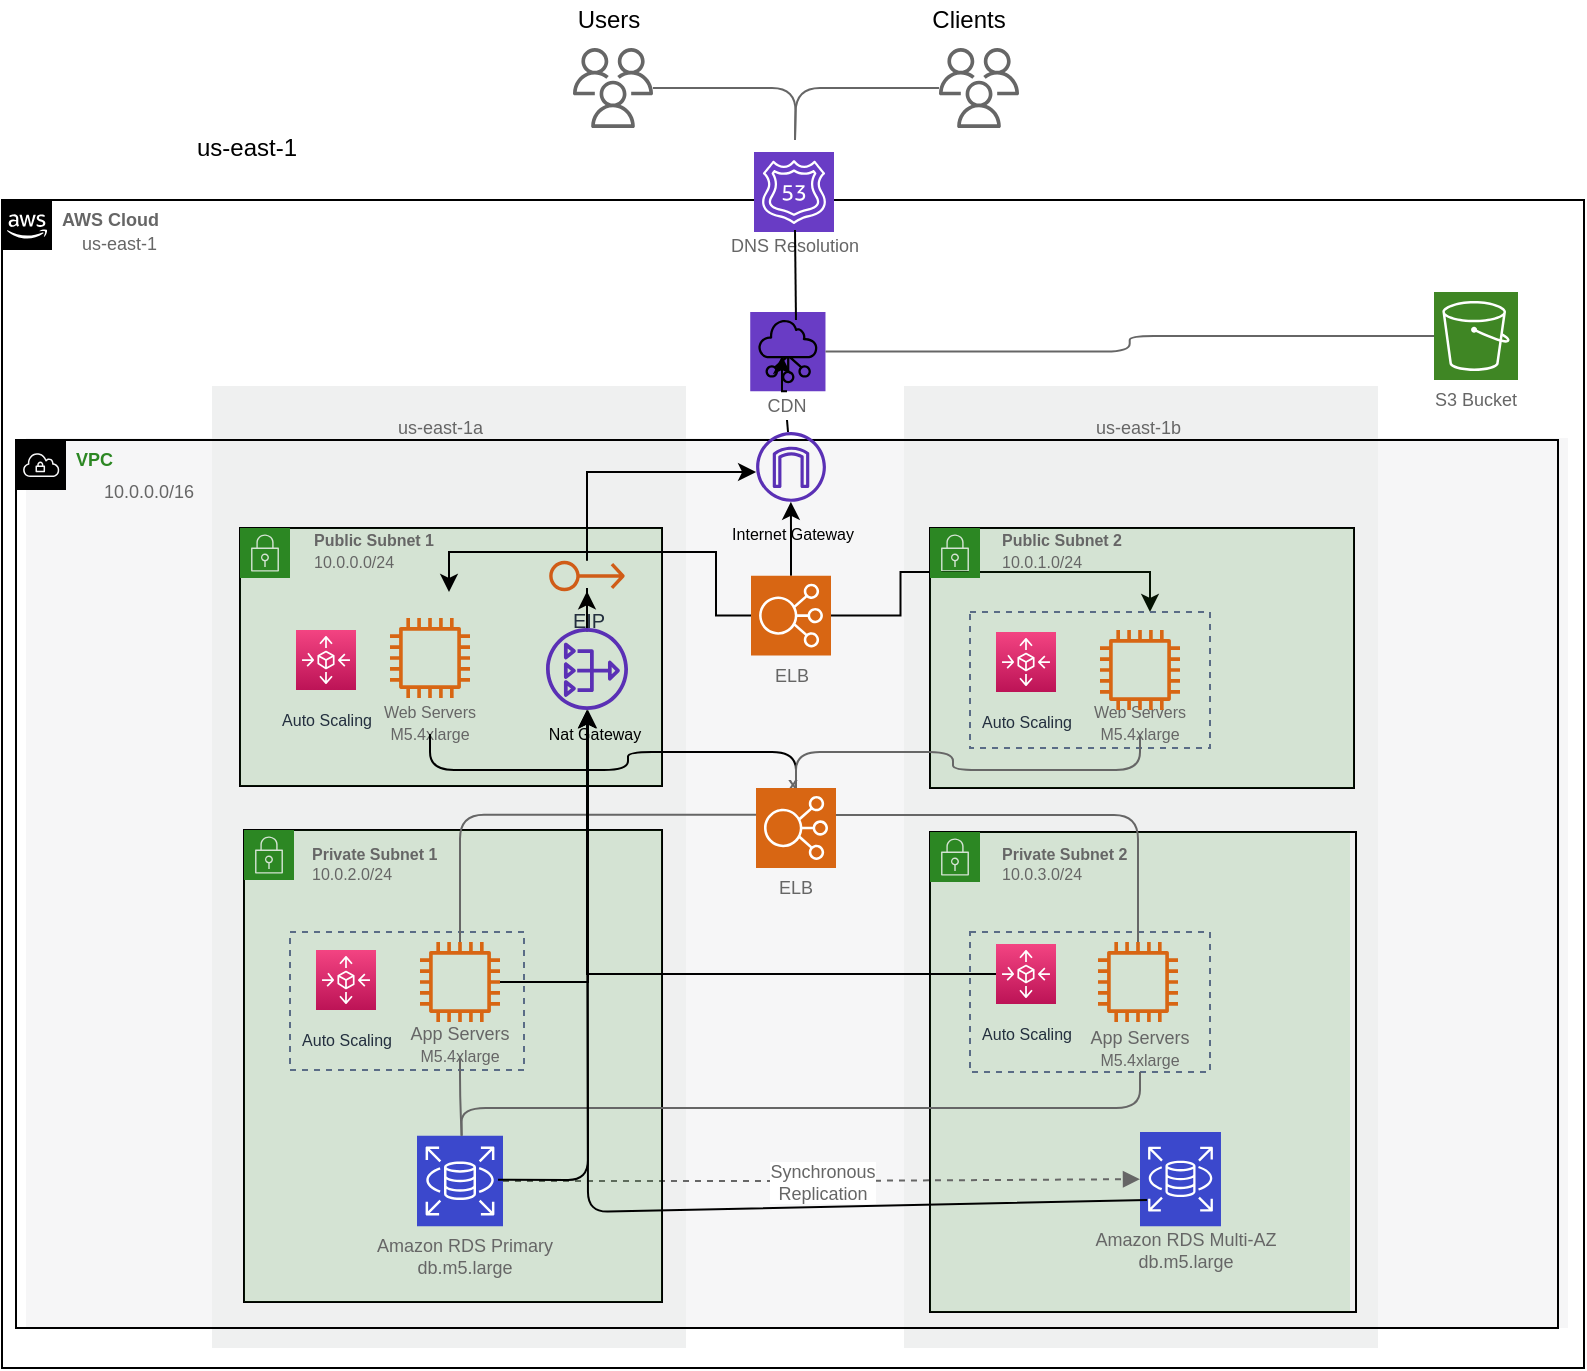 <mxfile version="13.3.1" type="github">
  <diagram id="nHtHo7IPAPnNrSM1sG2S" name="Page-1">
    <mxGraphModel dx="946" dy="614" grid="1" gridSize="10" guides="1" tooltips="1" connect="1" arrows="1" fold="1" page="1" pageScale="1" pageWidth="850" pageHeight="1100" math="0" shadow="0">
      <root>
        <mxCell id="0" />
        <mxCell id="1" parent="0" />
        <UserObject label="Availability Zone B" lucidchartObjectId="ZyE4v5HxSAWs" id="QVgjg6RMbLNZTQpQtQ4s-20">
          <mxCell style="html=1;whiteSpace=wrap;verticalAlign=top;fillColor=none;fillOpacity=100;dashed=1;dashPattern=5 5;fontColor=#0E82B8;strokeOpacity=100;strokeColor=#147eba;fontSize=9;fontStyle=1;spacing=0;" parent="1" vertex="1">
            <mxGeometry x="584" y="277" width="237" height="481" as="geometry" />
          </mxCell>
        </UserObject>
        <UserObject label="Availability Zone A" lucidchartObjectId="ZyE45cjU5PgE" id="QVgjg6RMbLNZTQpQtQ4s-19">
          <mxCell style="html=1;whiteSpace=wrap;verticalAlign=top;fillColor=none;fillOpacity=100;dashed=1;dashPattern=5 5;fontColor=#0E82B8;strokeOpacity=100;strokeColor=#147eba;fontSize=9;fontStyle=1;spacing=0;" parent="1" vertex="1">
            <mxGeometry x="238" y="277" width="237" height="481" as="geometry" />
          </mxCell>
        </UserObject>
        <mxCell id="lH00LEIJT2bp-XvwGnt1-24" value="" style="fillColor=none;strokeColor=#5A6C86;dashed=1;verticalAlign=top;fontStyle=0;fontColor=#5A6C86;" parent="1" vertex="1">
          <mxGeometry x="259" y="380" width="130" height="80" as="geometry" />
        </mxCell>
        <mxCell id="lH00LEIJT2bp-XvwGnt1-14" value="" style="fillColor=none;strokeColor=#5A6C86;dashed=1;verticalAlign=top;fontStyle=0;fontColor=#5A6C86;" parent="1" vertex="1">
          <mxGeometry x="267" y="385" width="113" height="65" as="geometry" />
        </mxCell>
        <mxCell id="QVgjg6RMbLNZTQpQtQ4s-1" value="" style="group;dropTarget=0;" parent="1" vertex="1">
          <mxGeometry x="367" y="154" width="529" height="544" as="geometry" />
        </mxCell>
        <UserObject label="2" lucidchartObjectId="c8AZzpJM9zTO" id="QVgjg6RMbLNZTQpQtQ4s-2">
          <mxCell style="html=1;whiteSpace=wrap;ellipse;fontSize=13;fontColor=#ffffff;fontStyle=1;spacing=3;strokeOpacity=0;fillOpacity=100;fillColor=#4397ff;" parent="QVgjg6RMbLNZTQpQtQ4s-1" vertex="1">
            <mxGeometry x="170" y="66" width="20" height="20" as="geometry" />
          </mxCell>
        </UserObject>
        <UserObject label="3" lucidchartObjectId="k8AZ7hgyojpw" id="QVgjg6RMbLNZTQpQtQ4s-3">
          <mxCell style="html=1;whiteSpace=wrap;ellipse;fontSize=13;fontColor=#ffffff;fontStyle=1;spacing=3;strokeOpacity=0;fillOpacity=100;fillColor=#4397ff;" parent="QVgjg6RMbLNZTQpQtQ4s-1" vertex="1">
            <mxGeometry x="509" y="158" width="20" height="20" as="geometry" />
          </mxCell>
        </UserObject>
        <UserObject label="4" lucidchartObjectId="t8AZ.MpWrOA6" id="QVgjg6RMbLNZTQpQtQ4s-4">
          <mxCell style="html=1;whiteSpace=wrap;ellipse;fontSize=13;fontColor=#ffffff;fontStyle=1;spacing=3;strokeOpacity=0;fillOpacity=100;fillColor=#4397ff;" parent="QVgjg6RMbLNZTQpQtQ4s-1" vertex="1">
            <mxGeometry x="170" y="158" width="20" height="20" as="geometry" />
          </mxCell>
        </UserObject>
        <UserObject label="5" lucidchartObjectId="O8AZnCvz27dr" id="QVgjg6RMbLNZTQpQtQ4s-5">
          <mxCell style="html=1;whiteSpace=wrap;ellipse;fontSize=13;fontColor=#ffffff;fontStyle=1;spacing=3;strokeOpacity=0;fillOpacity=100;fillColor=#4397ff;" parent="QVgjg6RMbLNZTQpQtQ4s-1" vertex="1">
            <mxGeometry x="170" y="228" width="20" height="20" as="geometry" />
          </mxCell>
        </UserObject>
        <UserObject label="6" lucidchartObjectId="a9AZdJZeVmQ0" id="QVgjg6RMbLNZTQpQtQ4s-6">
          <mxCell style="html=1;whiteSpace=wrap;ellipse;fontSize=13;fontColor=#ffffff;fontStyle=1;spacing=3;strokeOpacity=0;fillOpacity=100;fillColor=#4397ff;" parent="QVgjg6RMbLNZTQpQtQ4s-1" vertex="1">
            <mxGeometry y="243" width="20" height="20" as="geometry" />
          </mxCell>
        </UserObject>
        <UserObject label="7" lucidchartObjectId="o9AZtqkOdskW" id="QVgjg6RMbLNZTQpQtQ4s-7">
          <mxCell style="html=1;whiteSpace=wrap;ellipse;fontSize=13;fontColor=#ffffff;fontStyle=1;spacing=3;strokeOpacity=0;fillOpacity=100;fillColor=#4397ff;" parent="QVgjg6RMbLNZTQpQtQ4s-1" vertex="1">
            <mxGeometry y="524" width="20" height="20" as="geometry" />
          </mxCell>
        </UserObject>
        <UserObject label="" lucidchartObjectId="ZyE4skOyJKSB" id="QVgjg6RMbLNZTQpQtQ4s-9">
          <mxCell style="html=1;whiteSpace=wrap;;fontSize=11;spacing=3;strokeOpacity=0;" parent="1" vertex="1">
            <mxGeometry x="133" y="184" width="791" height="584" as="geometry" />
          </mxCell>
        </UserObject>
        <UserObject label="" lucidchartObjectId="ZyE4cStbNhLG" id="QVgjg6RMbLNZTQpQtQ4s-10">
          <mxCell style="html=1;whiteSpace=wrap;;fontSize=11;spacing=3;strokeOpacity=0;fillOpacity=100;fillColor=#f6f6f7;" parent="1" vertex="1">
            <mxGeometry x="145" y="303" width="771" height="445" as="geometry" />
          </mxCell>
        </UserObject>
        <UserObject label="" lucidchartObjectId="ZyE43ghjHJ9U" id="QVgjg6RMbLNZTQpQtQ4s-11">
          <mxCell style="html=1;whiteSpace=wrap;;fontSize=11;spacing=3;strokeOpacity=0;fillOpacity=100;fillColor=#eff0f0;" parent="1" vertex="1">
            <mxGeometry x="238" y="277" width="237" height="481" as="geometry" />
          </mxCell>
        </UserObject>
        <UserObject label="" lucidchartObjectId="ZyE4tvYUVZSG" id="QVgjg6RMbLNZTQpQtQ4s-12">
          <mxCell style="html=1;whiteSpace=wrap;;fontSize=11;spacing=3;strokeOpacity=0;fillOpacity=100;fillColor=#eff0f0;" parent="1" vertex="1">
            <mxGeometry x="584" y="277" width="237" height="481" as="geometry" />
          </mxCell>
        </UserObject>
        <mxCell id="QVgjg6RMbLNZTQpQtQ4s-13" value="" style="html=1;whiteSpace=wrap;fontSize=11;spacing=0;strokeOpacity=100;fillOpacity=0;fillColor=#000000;" parent="1" vertex="1">
          <mxGeometry x="252" y="348" width="211" height="129" as="geometry" />
        </mxCell>
        <UserObject label="" lucidchartObjectId="ZyE40Bf.4xP-" id="QVgjg6RMbLNZTQpQtQ4s-14">
          <mxCell style="html=1;whiteSpace=wrap;shape=mxgraph.aws4.group;grIcon=mxgraph.aws4.group_security_group;grStroke=0;verticalAlign=top;align=left;spacingLeft=30;strokeColor=#2C8723;fontColor=#2C8723;fillOpacity=13;fillColor=#248814;fontSize=11;spacing=0;strokeOpacity=100;part=1;" parent="QVgjg6RMbLNZTQpQtQ4s-13" vertex="1">
            <mxGeometry width="211" height="129" as="geometry" />
          </mxCell>
        </UserObject>
        <mxCell id="QVgjg6RMbLNZTQpQtQ4s-15" value="x" style="html=1;whiteSpace=wrap;fontSize=9;fontColor=#666666;fontStyle=1;spacing=0;strokeOpacity=100;fillOpacity=0;fillColor=#000000;" parent="1" vertex="1">
          <mxGeometry x="133" y="184" width="791" height="584" as="geometry" />
        </mxCell>
        <UserObject label="AWS Cloud" lucidchartObjectId="ZyE4pIuA_5Mh" id="QVgjg6RMbLNZTQpQtQ4s-16">
          <mxCell style="html=1;whiteSpace=wrap;shape=mxgraph.aws4.group;grIcon=mxgraph.aws4.group_aws_cloud_alt;verticalAlign=top;align=left;spacingLeft=30;fillOpacity=100;fillColor=none;fontSize=9;fontColor=#666666;fontStyle=1;spacing=0;strokeOpacity=100;part=1;" parent="QVgjg6RMbLNZTQpQtQ4s-15" vertex="1">
            <mxGeometry width="791" height="584" as="geometry" />
          </mxCell>
        </UserObject>
        <mxCell id="QVgjg6RMbLNZTQpQtQ4s-17" value="" style="html=1;whiteSpace=wrap;fontSize=9;fontColor=#666666;fontStyle=1;spacing=0;strokeOpacity=100;fillOpacity=0;fillColor=#000000;" parent="QVgjg6RMbLNZTQpQtQ4s-15" vertex="1">
          <mxGeometry x="7" y="120" width="771" height="444" as="geometry" />
        </mxCell>
        <UserObject label="VPC" lucidchartObjectId="ZyE4o0.zI6l3" id="QVgjg6RMbLNZTQpQtQ4s-18">
          <mxCell style="html=1;whiteSpace=wrap;shape=mxgraph.aws4.group;grIcon=mxgraph.aws4.group_vpc;verticalAlign=top;align=left;spacingLeft=30;fillOpacity=100;fontColor=#2C8723;fillColor=none;fontSize=9;fontStyle=1;spacing=0;strokeOpacity=100;part=1;" parent="QVgjg6RMbLNZTQpQtQ4s-17" vertex="1">
            <mxGeometry width="771" height="444" as="geometry" />
          </mxCell>
        </UserObject>
        <mxCell id="lH00LEIJT2bp-XvwGnt1-37" style="edgeStyle=orthogonalEdgeStyle;rounded=0;orthogonalLoop=1;jettySize=auto;html=1;strokeColor=#000000;" parent="QVgjg6RMbLNZTQpQtQ4s-17" source="QVgjg6RMbLNZTQpQtQ4s-22" target="lH00LEIJT2bp-XvwGnt1-33" edge="1">
          <mxGeometry relative="1" as="geometry" />
        </mxCell>
        <UserObject label="ELB" lucidchartObjectId="ZyE4ia8e-gKq" id="QVgjg6RMbLNZTQpQtQ4s-22">
          <mxCell style="html=1;whiteSpace=wrap;shape=mxgraph.aws4.resourceIcon;resIcon=mxgraph.aws4.elastic_load_balancing;verticalLabelPosition=bottom;align=center;verticalAlign=top;strokeColor=#ffffff;fontSize=9;fontColor=#666666;spacing=0;strokeOpacity=100;fillColor=#d86613;" parent="QVgjg6RMbLNZTQpQtQ4s-17" vertex="1">
            <mxGeometry x="367.5" y="67.847" width="40" height="39.91" as="geometry" />
          </mxCell>
        </UserObject>
        <mxCell id="lH00LEIJT2bp-XvwGnt1-33" value="" style="outlineConnect=0;fontColor=#232F3E;gradientColor=none;fillColor=#5A30B5;strokeColor=none;dashed=0;verticalLabelPosition=bottom;verticalAlign=top;align=center;html=1;fontSize=12;fontStyle=0;aspect=fixed;pointerEvents=1;shape=mxgraph.aws4.internet_gateway;" parent="QVgjg6RMbLNZTQpQtQ4s-17" vertex="1">
          <mxGeometry x="370.04" y="-4" width="34.93" height="34.93" as="geometry" />
        </mxCell>
        <mxCell id="lH00LEIJT2bp-XvwGnt1-56" value="&lt;font style=&quot;font-size: 8px&quot;&gt;Internet Gateway&lt;/font&gt;" style="text;html=1;align=center;verticalAlign=middle;resizable=0;points=[];autosize=1;" parent="QVgjg6RMbLNZTQpQtQ4s-17" vertex="1">
          <mxGeometry x="347.5" y="36" width="80" height="20" as="geometry" />
        </mxCell>
        <mxCell id="QVgjg6RMbLNZTQpQtQ4s-73" value="" style="html=1;whiteSpace=wrap;fontSize=11;spacing=0;strokeOpacity=100;fillOpacity=0;fillColor=#000000;" parent="QVgjg6RMbLNZTQpQtQ4s-17" vertex="1">
          <mxGeometry x="457" y="196" width="213" height="240" as="geometry" />
        </mxCell>
        <UserObject label="" lucidchartObjectId="ZyE4QVCyW2hh" id="QVgjg6RMbLNZTQpQtQ4s-74">
          <mxCell style="html=1;whiteSpace=wrap;shape=mxgraph.aws4.group;grIcon=mxgraph.aws4.group_security_group;grStroke=0;verticalAlign=top;align=left;spacingLeft=30;strokeColor=#2C8723;fontColor=#2C8723;fillOpacity=13;fillColor=#248814;fontSize=11;spacing=0;strokeOpacity=100;part=1;" parent="QVgjg6RMbLNZTQpQtQ4s-73" vertex="1">
            <mxGeometry width="210" height="240" as="geometry" />
          </mxCell>
        </UserObject>
        <mxCell id="lH00LEIJT2bp-XvwGnt1-18" value="" style="fillColor=none;strokeColor=#5A6C86;dashed=1;verticalAlign=top;fontStyle=0;fontColor=#5A6C86;" parent="QVgjg6RMbLNZTQpQtQ4s-73" vertex="1">
          <mxGeometry x="20" y="50" width="120" height="70" as="geometry" />
        </mxCell>
        <mxCell id="lH00LEIJT2bp-XvwGnt1-21" value="&lt;font style=&quot;font-size: 8px&quot;&gt;Auto Scaling&lt;/font&gt;" style="outlineConnect=0;fontColor=#232F3E;gradientColor=#F34482;gradientDirection=north;fillColor=#BC1356;strokeColor=#ffffff;dashed=0;verticalLabelPosition=bottom;verticalAlign=top;align=center;html=1;fontSize=12;fontStyle=0;aspect=fixed;shape=mxgraph.aws4.resourceIcon;resIcon=mxgraph.aws4.autoscaling;" parent="QVgjg6RMbLNZTQpQtQ4s-73" vertex="1">
          <mxGeometry x="33" y="56" width="30" height="30" as="geometry" />
        </mxCell>
        <mxCell id="QVgjg6RMbLNZTQpQtQ4s-53" value="" style="group;dropTarget=0;" parent="QVgjg6RMbLNZTQpQtQ4s-73" vertex="1">
          <mxGeometry x="63" y="150" width="130" height="70" as="geometry" />
        </mxCell>
        <UserObject label="Amazon RDS Multi-AZ&lt;br&gt;db.m5.large" lucidchartObjectId="ZyE433hzRrrJ" id="QVgjg6RMbLNZTQpQtQ4s-54">
          <mxCell style="html=1;whiteSpace=wrap;;fontSize=9;fontColor=#666666;spacing=3;strokeOpacity=0;fillOpacity=0;fillColor=#ffffff;" parent="QVgjg6RMbLNZTQpQtQ4s-53" vertex="1">
            <mxGeometry y="47.14" width="130" height="22.86" as="geometry" />
          </mxCell>
        </UserObject>
        <UserObject label="" lucidchartObjectId="ZyE49M4g81yQ" id="QVgjg6RMbLNZTQpQtQ4s-55">
          <mxCell style="html=1;whiteSpace=wrap;shape=mxgraph.aws4.resourceIcon;resIcon=mxgraph.aws4.rds;verticalLabelPosition=bottom;align=center;verticalAlign=top;strokeColor=#ffffff;fontSize=11;spacing=0;strokeOpacity=100;fillColor=#3b48cc;" parent="QVgjg6RMbLNZTQpQtQ4s-73" vertex="1">
            <mxGeometry x="105.002" y="150" width="40.488" height="47.143" as="geometry" />
          </mxCell>
        </UserObject>
        <mxCell id="QVgjg6RMbLNZTQpQtQ4s-64" value="" style="group;dropTarget=0;" parent="QVgjg6RMbLNZTQpQtQ4s-15" vertex="1">
          <mxGeometry x="363" y="56" width="59" height="54" as="geometry" />
        </mxCell>
        <UserObject label="" lucidchartObjectId="ZyE4HXlMvsA3" id="QVgjg6RMbLNZTQpQtQ4s-65">
          <mxCell style="html=1;whiteSpace=wrap;shape=mxgraph.aws4.resourceIcon;resIcon=mxgraph.aws4.networking_and_content_delivery;labelPosition=center;verticalLabelPosition=bottom;align=center;verticalAlign=top;fontSize=11;spacing=0;strokeOpacity=0;fillColor=#693cc5;" parent="QVgjg6RMbLNZTQpQtQ4s-64" vertex="1">
            <mxGeometry x="11.116" width="37.623" height="39.6" as="geometry" />
          </mxCell>
        </UserObject>
        <mxCell id="lH00LEIJT2bp-XvwGnt1-38" style="edgeStyle=orthogonalEdgeStyle;rounded=0;orthogonalLoop=1;jettySize=auto;html=1;exitX=0.5;exitY=0;exitDx=0;exitDy=0;entryX=0.422;entryY=0.556;entryDx=0;entryDy=0;entryPerimeter=0;strokeColor=#000000;" parent="QVgjg6RMbLNZTQpQtQ4s-64" source="QVgjg6RMbLNZTQpQtQ4s-66" target="QVgjg6RMbLNZTQpQtQ4s-65" edge="1">
          <mxGeometry relative="1" as="geometry" />
        </mxCell>
        <UserObject label="CDN" lucidchartObjectId="ZyE4mYBuBtdy" id="QVgjg6RMbLNZTQpQtQ4s-66">
          <mxCell style="html=1;whiteSpace=wrap;;fontSize=9;fontColor=#666666;spacing=3;strokeOpacity=0;fillOpacity=0;fillColor=#ffffff;" parent="QVgjg6RMbLNZTQpQtQ4s-64" vertex="1">
            <mxGeometry y="39.6" width="59" height="14.4" as="geometry" />
          </mxCell>
        </UserObject>
        <mxCell id="lH00LEIJT2bp-XvwGnt1-40" value="" style="endArrow=none;html=1;strokeColor=#000000;entryX=0.5;entryY=1;entryDx=0;entryDy=0;" parent="QVgjg6RMbLNZTQpQtQ4s-15" source="lH00LEIJT2bp-XvwGnt1-33" target="QVgjg6RMbLNZTQpQtQ4s-66" edge="1">
          <mxGeometry width="50" height="50" relative="1" as="geometry">
            <mxPoint x="307" y="66" as="sourcePoint" />
            <mxPoint x="357" y="16" as="targetPoint" />
          </mxGeometry>
        </mxCell>
        <UserObject label="us-east-1" lucidchartObjectId="ZyE43Vn4hEtU" id="rEOZC8QOA6Du8v14Qq1T-2">
          <mxCell style="html=1;whiteSpace=wrap;;fontSize=9;fontColor=#666666;align=left;spacing=3;verticalAlign=middle;strokeOpacity=0;fillOpacity=0;fillColor=#ffffff;" vertex="1" parent="QVgjg6RMbLNZTQpQtQ4s-15">
            <mxGeometry x="37" y="16" width="43" height="11" as="geometry" />
          </mxCell>
        </UserObject>
        <UserObject label="S3 Bucket" lucidchartObjectId="ZyE4INKm.Qgx" id="QVgjg6RMbLNZTQpQtQ4s-21">
          <mxCell style="html=1;whiteSpace=wrap;shape=mxgraph.aws4.resourceIcon;resIcon=mxgraph.aws4.s3;labelPosition=center;verticalLabelPosition=bottom;align=center;verticalAlign=top;strokeColor=#ffffff;fontSize=9;fontColor=#666666;spacing=0;strokeOpacity=100;fillColor=#3f8624;" parent="1" vertex="1">
            <mxGeometry x="849" y="230" width="42" height="44" as="geometry" />
          </mxCell>
        </UserObject>
        <mxCell id="lH00LEIJT2bp-XvwGnt1-30" style="edgeStyle=orthogonalEdgeStyle;rounded=0;orthogonalLoop=1;jettySize=auto;html=1;entryX=0.75;entryY=0;entryDx=0;entryDy=0;strokeColor=#000000;" parent="1" source="QVgjg6RMbLNZTQpQtQ4s-22" target="lH00LEIJT2bp-XvwGnt1-24" edge="1">
          <mxGeometry relative="1" as="geometry">
            <Array as="points">
              <mxPoint x="490" y="392" />
              <mxPoint x="490" y="360" />
              <mxPoint x="357" y="360" />
            </Array>
          </mxGeometry>
        </mxCell>
        <mxCell id="lH00LEIJT2bp-XvwGnt1-32" style="edgeStyle=orthogonalEdgeStyle;rounded=0;orthogonalLoop=1;jettySize=auto;html=1;entryX=0.75;entryY=0;entryDx=0;entryDy=0;strokeColor=#000000;" parent="1" source="QVgjg6RMbLNZTQpQtQ4s-22" target="lH00LEIJT2bp-XvwGnt1-17" edge="1">
          <mxGeometry relative="1" as="geometry" />
        </mxCell>
        <mxCell id="QVgjg6RMbLNZTQpQtQ4s-23" value="" style="html=1;whiteSpace=wrap;fontSize=11;spacing=0;strokeOpacity=100;fillOpacity=0;fillColor=#000000;" parent="1" vertex="1">
          <mxGeometry x="597" y="348" width="212" height="130" as="geometry" />
        </mxCell>
        <UserObject label="" lucidchartObjectId="ZyE4hBUMD6-r" id="QVgjg6RMbLNZTQpQtQ4s-24">
          <mxCell style="html=1;whiteSpace=wrap;shape=mxgraph.aws4.group;grIcon=mxgraph.aws4.group_security_group;grStroke=0;verticalAlign=top;align=left;spacingLeft=30;strokeColor=#2C8723;fontColor=#2C8723;fillOpacity=13;fillColor=#248814;fontSize=11;spacing=0;strokeOpacity=100;part=1;" parent="QVgjg6RMbLNZTQpQtQ4s-23" vertex="1">
            <mxGeometry width="212" height="130" as="geometry" />
          </mxCell>
        </UserObject>
        <mxCell id="lH00LEIJT2bp-XvwGnt1-17" value="" style="fillColor=none;strokeColor=#5A6C86;dashed=1;verticalAlign=top;fontStyle=0;fontColor=#5A6C86;" parent="QVgjg6RMbLNZTQpQtQ4s-23" vertex="1">
          <mxGeometry x="20" y="42" width="120" height="68" as="geometry" />
        </mxCell>
        <mxCell id="lH00LEIJT2bp-XvwGnt1-23" value="&lt;font style=&quot;font-size: 8px&quot;&gt;Auto Scaling&lt;/font&gt;" style="outlineConnect=0;fontColor=#232F3E;gradientColor=#F34482;gradientDirection=north;fillColor=#BC1356;strokeColor=#ffffff;dashed=0;verticalLabelPosition=bottom;verticalAlign=top;align=center;html=1;fontSize=12;fontStyle=0;aspect=fixed;shape=mxgraph.aws4.resourceIcon;resIcon=mxgraph.aws4.autoscaling;" parent="QVgjg6RMbLNZTQpQtQ4s-23" vertex="1">
          <mxGeometry x="33" y="52" width="30" height="30" as="geometry" />
        </mxCell>
        <UserObject label="&lt;font style=&quot;font-size: 8px&quot;&gt;Web Servers&lt;br&gt;M5.4xlarge&lt;/font&gt;" lucidchartObjectId="ZyE4cJkKtVGJ" id="QVgjg6RMbLNZTQpQtQ4s-69">
          <mxCell style="html=1;whiteSpace=wrap;;fontSize=9;fontColor=#666666;spacing=3;strokeOpacity=0;fillOpacity=0;fillColor=#ffffff;" parent="QVgjg6RMbLNZTQpQtQ4s-23" vertex="1">
            <mxGeometry x="70" y="91" width="70" height="12" as="geometry" />
          </mxCell>
        </UserObject>
        <UserObject label="ELB" lucidchartObjectId="ZyE4j_fVy4Ns" id="QVgjg6RMbLNZTQpQtQ4s-25">
          <mxCell style="html=1;whiteSpace=wrap;shape=mxgraph.aws4.resourceIcon;resIcon=mxgraph.aws4.elastic_load_balancing;verticalLabelPosition=bottom;align=center;verticalAlign=top;strokeColor=#ffffff;fontSize=9;fontColor=#666666;spacing=0;strokeOpacity=100;fillColor=#d86613;" parent="1" vertex="1">
            <mxGeometry x="510" y="478" width="40" height="40" as="geometry" />
          </mxCell>
        </UserObject>
        <mxCell id="QVgjg6RMbLNZTQpQtQ4s-26" value="" style="group;dropTarget=0;" parent="1" vertex="1">
          <mxGeometry x="327" y="393" width="40" height="40" as="geometry" />
        </mxCell>
        <UserObject label="" lucidchartObjectId="ZyE4RAXpGc61" id="QVgjg6RMbLNZTQpQtQ4s-27">
          <mxCell style="html=1;whiteSpace=wrap;shape=mxgraph.aws4.instance2;labelPosition=center;verticalLabelPosition=bottom;align=center;verticalAlign=top;strokeColor=none;fontSize=11;spacing=0;strokeOpacity=100;fillColor=#d86613;" parent="QVgjg6RMbLNZTQpQtQ4s-26" vertex="1">
            <mxGeometry width="40" height="40" as="geometry" />
          </mxCell>
        </UserObject>
        <UserObject label="" lucidchartObjectId="ZyE4c_P3Ufc7" id="QVgjg6RMbLNZTQpQtQ4s-29">
          <mxCell style="html=1;whiteSpace=wrap;shape=mxgraph.aws4.users;labelPosition=center;verticalLabelPosition=bottom;align=center;verticalAlign=top;strokeColor=none;fontSize=11;spacing=0;strokeOpacity=100;fillOpacity=100;fillColor=#666666;" parent="1" vertex="1">
            <mxGeometry x="418.5" y="108" width="40" height="40" as="geometry" />
          </mxCell>
        </UserObject>
        <mxCell id="QVgjg6RMbLNZTQpQtQ4s-30" value="" style="group;dropTarget=0;" parent="1" vertex="1">
          <mxGeometry x="630" y="348" width="69" height="22" as="geometry" />
        </mxCell>
        <UserObject label="Public Subnet 2" lucidchartObjectId="ZyE4axDVwR7x" id="QVgjg6RMbLNZTQpQtQ4s-31">
          <mxCell style="html=1;whiteSpace=wrap;;fontSize=8;fontColor=#666666;fontStyle=1;align=left;spacing=3;verticalAlign=middle;strokeOpacity=0;fillOpacity=0;fillColor=#ffffff;" parent="QVgjg6RMbLNZTQpQtQ4s-30" vertex="1">
            <mxGeometry width="69" height="12" as="geometry" />
          </mxCell>
        </UserObject>
        <UserObject label="10.0.1.0/24" lucidchartObjectId="ZyE4QxFfmRvP" id="QVgjg6RMbLNZTQpQtQ4s-32">
          <mxCell style="html=1;whiteSpace=wrap;;fontSize=8;fontColor=#666666;align=left;spacing=3;verticalAlign=middle;strokeOpacity=0;fillOpacity=0;fillColor=#ffffff;" parent="QVgjg6RMbLNZTQpQtQ4s-30" vertex="1">
            <mxGeometry y="11" width="58" height="11" as="geometry" />
          </mxCell>
        </UserObject>
        <UserObject label="DNS Resolution" lucidchartObjectId="ZyE4KtMX.42l" id="QVgjg6RMbLNZTQpQtQ4s-33">
          <mxCell style="html=1;whiteSpace=wrap;;fontSize=9;fontColor=#666666;spacing=3;strokeOpacity=0;fillOpacity=0;fillColor=#ffffff;" parent="1" vertex="1">
            <mxGeometry x="485" y="199" width="89" height="16" as="geometry" />
          </mxCell>
        </UserObject>
        <UserObject label="&lt;font style=&quot;font-size: 8px&quot;&gt;Web Servers&lt;br&gt;M5.4xlarge&lt;/font&gt;" lucidchartObjectId="ZyE4AVuAXfrP" id="QVgjg6RMbLNZTQpQtQ4s-34">
          <mxCell style="html=1;whiteSpace=wrap;;fontSize=9;fontColor=#666666;spacing=3;strokeOpacity=0;fillOpacity=0;fillColor=#ffffff;" parent="1" vertex="1">
            <mxGeometry x="312" y="439" width="70" height="12" as="geometry" />
          </mxCell>
        </UserObject>
        <UserObject label="" lucidchartObjectId="ZyE4sDo.5fip" id="QVgjg6RMbLNZTQpQtQ4s-35">
          <mxCell style="html=1;whiteSpace=wrap;shape=mxgraph.aws4.resourceIcon;resIcon=mxgraph.aws4.route_53;labelPosition=center;verticalLabelPosition=bottom;align=center;verticalAlign=top;strokeColor=#ffffff;fontSize=11;spacing=0;strokeOpacity=100;fillColor=#693cc5;" parent="1" vertex="1">
            <mxGeometry x="509" y="160" width="40" height="40" as="geometry" />
          </mxCell>
        </UserObject>
        <UserObject label="10.0.0.0/16" lucidchartObjectId="ZyE43Vn4hEtU" id="QVgjg6RMbLNZTQpQtQ4s-37">
          <mxCell style="html=1;whiteSpace=wrap;;fontSize=9;fontColor=#666666;align=left;spacing=3;verticalAlign=middle;strokeOpacity=0;fillOpacity=0;fillColor=#ffffff;" parent="1" vertex="1">
            <mxGeometry x="181" y="324" width="60" height="11" as="geometry" />
          </mxCell>
        </UserObject>
        <UserObject label="" lucidchartObjectId="ZyE4HLhWYkgI" id="QVgjg6RMbLNZTQpQtQ4s-38">
          <mxCell style="html=1;jettySize=18;fontSize=11;strokeColor=#666666;strokeOpacity=100;rounded=1;arcSize=24;edgeStyle=orthogonalEdgeStyle;startArrow=none;;endArrow=none;;exitX=1.0;exitY=0.5;exitPerimeter=1;entryX=0.5;entryY=1.078e-16;entryPerimeter=1;" parent="1" source="QVgjg6RMbLNZTQpQtQ4s-29" edge="1">
            <mxGeometry width="100" height="100" relative="1" as="geometry">
              <Array as="points" />
              <mxPoint x="529.5" y="154" as="targetPoint" />
            </mxGeometry>
          </mxCell>
        </UserObject>
        <UserObject label="" lucidchartObjectId="ZyE41c8WnD6." id="QVgjg6RMbLNZTQpQtQ4s-39">
          <mxCell style="html=1;whiteSpace=wrap;shape=mxgraph.aws4.users;labelPosition=center;verticalLabelPosition=bottom;align=center;verticalAlign=top;strokeColor=none;fontSize=11;spacing=0;strokeOpacity=100;fillOpacity=100;fillColor=#666666;" parent="1" vertex="1">
            <mxGeometry x="601.5" y="108" width="40" height="40" as="geometry" />
          </mxCell>
        </UserObject>
        <UserObject label="" lucidchartObjectId="ZyE43OfRoB9h" id="QVgjg6RMbLNZTQpQtQ4s-40">
          <mxCell style="html=1;jettySize=18;fontSize=11;strokeColor=#666666;strokeOpacity=100;rounded=1;arcSize=24;edgeStyle=orthogonalEdgeStyle;startArrow=none;;endArrow=none;;exitX=0;exitY=0.5;exitPerimeter=1;entryX=0.5;entryY=1.078e-16;entryPerimeter=1;" parent="1" source="QVgjg6RMbLNZTQpQtQ4s-39" edge="1">
            <mxGeometry width="100" height="100" relative="1" as="geometry">
              <Array as="points" />
              <mxPoint x="529.5" y="154" as="targetPoint" />
            </mxGeometry>
          </mxCell>
        </UserObject>
        <mxCell id="QVgjg6RMbLNZTQpQtQ4s-41" value="" style="group;dropTarget=0;" parent="1" vertex="1">
          <mxGeometry x="286" y="348" width="69" height="22" as="geometry" />
        </mxCell>
        <UserObject label="Public&amp;nbsp;Subnet 1" lucidchartObjectId="ZyE4A27On2GJ" id="QVgjg6RMbLNZTQpQtQ4s-42">
          <mxCell style="html=1;whiteSpace=wrap;;fontSize=8;fontColor=#666666;fontStyle=1;align=left;spacing=3;verticalAlign=middle;strokeOpacity=0;fillOpacity=0;fillColor=#ffffff;" parent="QVgjg6RMbLNZTQpQtQ4s-41" vertex="1">
            <mxGeometry width="69" height="12" as="geometry" />
          </mxCell>
        </UserObject>
        <UserObject label="10.0.0.0/24" lucidchartObjectId="ZyE4yJ_qk2ub" id="QVgjg6RMbLNZTQpQtQ4s-43">
          <mxCell style="html=1;whiteSpace=wrap;;fontSize=8;fontColor=#666666;align=left;spacing=3;verticalAlign=middle;strokeOpacity=0;fillOpacity=0;fillColor=#ffffff;" parent="QVgjg6RMbLNZTQpQtQ4s-41" vertex="1">
            <mxGeometry y="11" width="58" height="11" as="geometry" />
          </mxCell>
        </UserObject>
        <UserObject label="" lucidchartObjectId="ZyE40Z_H1dQl" id="QVgjg6RMbLNZTQpQtQ4s-44">
          <mxCell style="html=1;jettySize=18;fontSize=11;strokeColor=#666666;strokeOpacity=100;rounded=1;arcSize=24;edgeStyle=orthogonalEdgeStyle;startArrow=none;;endArrow=none;;exitX=1.0;exitY=0.5;exitPerimeter=1;entryX=0;entryY=0.5;entryPerimeter=1;" parent="1" source="QVgjg6RMbLNZTQpQtQ4s-65" target="QVgjg6RMbLNZTQpQtQ4s-21" edge="1">
            <mxGeometry width="100" height="100" relative="1" as="geometry">
              <Array as="points" />
            </mxGeometry>
          </mxCell>
        </UserObject>
        <UserObject label="" lucidchartObjectId="ZyE4hKGmICNB" id="QVgjg6RMbLNZTQpQtQ4s-48">
          <mxCell style="html=1;jettySize=18;fontSize=11;strokeColor=#666666;strokeOpacity=100;dashed=1;rounded=1;arcSize=24;edgeStyle=orthogonalEdgeStyle;startArrow=none;;endArrow=block;endFill=1;;exitX=1.0;exitY=0.5;exitPerimeter=1;entryX=0;entryY=0.5;entryPerimeter=1;" parent="1" source="QVgjg6RMbLNZTQpQtQ4s-52" target="QVgjg6RMbLNZTQpQtQ4s-55" edge="1">
            <mxGeometry width="100" height="100" relative="1" as="geometry">
              <Array as="points" />
            </mxGeometry>
          </mxCell>
        </UserObject>
        <mxCell id="QVgjg6RMbLNZTQpQtQ4s-49" value="&lt;div style=&quot;font-size:9px;color:#666666;text-align: center;&quot;&gt;Synchronous&#xa;&lt;/div&gt;&lt;div style=&quot;font-size:9px;color:#666666;text-align: center;&quot;&gt;Replication&lt;/div&gt;" style="text;html=1;resizable=0;labelBackgroundColor=#ffffff;align=center;verticalAlign=middle;fontColor=#666666;;fontSize=9.333;" parent="QVgjg6RMbLNZTQpQtQ4s-48" vertex="1">
          <mxGeometry relative="1" as="geometry" />
        </mxCell>
        <mxCell id="QVgjg6RMbLNZTQpQtQ4s-67" value="" style="group;dropTarget=0;" parent="1" vertex="1">
          <mxGeometry x="682" y="399" width="40" height="40" as="geometry" />
        </mxCell>
        <UserObject label="" lucidchartObjectId="ZyE4BK1M3EZu" id="QVgjg6RMbLNZTQpQtQ4s-68">
          <mxCell style="html=1;whiteSpace=wrap;shape=mxgraph.aws4.instance2;labelPosition=center;verticalLabelPosition=bottom;align=center;verticalAlign=top;strokeColor=none;fontSize=11;spacing=0;strokeOpacity=100;fillColor=#d86613;" parent="QVgjg6RMbLNZTQpQtQ4s-67" vertex="1">
            <mxGeometry width="40" height="40" as="geometry" />
          </mxCell>
        </UserObject>
        <mxCell id="QVgjg6RMbLNZTQpQtQ4s-71" value="" style="html=1;whiteSpace=wrap;fontSize=11;spacing=0;strokeOpacity=100;fillOpacity=0;fillColor=#000000;" parent="1" vertex="1">
          <mxGeometry x="254" y="499" width="209.005" height="236" as="geometry" />
        </mxCell>
        <UserObject label="" lucidchartObjectId="ZyE4mOqMOByq" id="QVgjg6RMbLNZTQpQtQ4s-72">
          <mxCell style="html=1;whiteSpace=wrap;shape=mxgraph.aws4.group;grIcon=mxgraph.aws4.group_security_group;grStroke=0;verticalAlign=top;align=left;spacingLeft=30;strokeColor=#2C8723;fontColor=#2C8723;fillOpacity=13;fillColor=#248814;fontSize=11;spacing=0;strokeOpacity=100;part=1;" parent="QVgjg6RMbLNZTQpQtQ4s-71" vertex="1">
            <mxGeometry width="209" height="236" as="geometry" />
          </mxCell>
        </UserObject>
        <mxCell id="lH00LEIJT2bp-XvwGnt1-15" value="" style="fillColor=none;strokeColor=#5A6C86;dashed=1;verticalAlign=top;fontStyle=0;fontColor=#5A6C86;" parent="QVgjg6RMbLNZTQpQtQ4s-71" vertex="1">
          <mxGeometry x="23" y="51" width="117" height="69" as="geometry" />
        </mxCell>
        <mxCell id="QVgjg6RMbLNZTQpQtQ4s-50" value="" style="group;dropTarget=0;" parent="QVgjg6RMbLNZTQpQtQ4s-71" vertex="1">
          <mxGeometry x="50" y="150" width="120.85" height="73.42" as="geometry" />
        </mxCell>
        <UserObject label="Amazon RDS Primary&lt;br&gt;db.m5.large" lucidchartObjectId="ZyE4Djm~c0ZD" id="QVgjg6RMbLNZTQpQtQ4s-51">
          <mxCell style="html=1;whiteSpace=wrap;;fontSize=9;fontColor=#666666;spacing=3;strokeOpacity=0;fillOpacity=0;fillColor=#ffffff;" parent="QVgjg6RMbLNZTQpQtQ4s-50" vertex="1">
            <mxGeometry y="52.443" width="120.85" height="20.977" as="geometry" />
          </mxCell>
        </UserObject>
        <UserObject label="" lucidchartObjectId="ZyE4fbz4qcvy" id="QVgjg6RMbLNZTQpQtQ4s-52">
          <mxCell style="html=1;whiteSpace=wrap;shape=mxgraph.aws4.resourceIcon;resIcon=mxgraph.aws4.rds;verticalLabelPosition=bottom;align=center;verticalAlign=top;strokeColor=#ffffff;fontSize=11;spacing=0;strokeOpacity=100;fillColor=#3b48cc;" parent="QVgjg6RMbLNZTQpQtQ4s-71" vertex="1">
            <mxGeometry x="86.5" y="152.84" width="43" height="45.3" as="geometry" />
          </mxCell>
        </UserObject>
        <mxCell id="lH00LEIJT2bp-XvwGnt1-10" value="&lt;font style=&quot;font-size: 8px&quot;&gt;Auto Scaling&lt;/font&gt;" style="outlineConnect=0;fontColor=#232F3E;gradientColor=#F34482;gradientDirection=north;fillColor=#BC1356;strokeColor=#ffffff;dashed=0;verticalLabelPosition=bottom;verticalAlign=top;align=center;html=1;fontSize=12;fontStyle=0;aspect=fixed;shape=mxgraph.aws4.resourceIcon;resIcon=mxgraph.aws4.autoscaling;" parent="QVgjg6RMbLNZTQpQtQ4s-71" vertex="1">
          <mxGeometry x="36" y="60" width="30" height="30" as="geometry" />
        </mxCell>
        <UserObject label="App Servers&lt;br&gt;&lt;span style=&quot;font-size: 8px&quot;&gt;M5.4xlarge&lt;/span&gt;" lucidchartObjectId="ZyE4JRY_vnnu" id="QVgjg6RMbLNZTQpQtQ4s-80">
          <mxCell style="html=1;whiteSpace=wrap;;fontSize=9;fontColor=#666666;spacing=3;strokeOpacity=0;fillOpacity=0;fillColor=#ffffff;" parent="QVgjg6RMbLNZTQpQtQ4s-71" vertex="1">
            <mxGeometry x="73" y="101" width="70" height="12" as="geometry" />
          </mxCell>
        </UserObject>
        <UserObject label="" lucidchartObjectId="ZyE44Zs9qzfg" id="QVgjg6RMbLNZTQpQtQ4s-92">
          <mxCell style="html=1;jettySize=18;overflow=width;html=1;strokeColor=#666666;strokeOpacity=100;rounded=1;arcSize=24;edgeStyle=orthogonalEdgeStyle;startArrow=none;;endArrow=none;;exitX=0.5;exitY=1;exitPerimeter=1;entryX=0.519;entryY=0;entryPerimeter=1;" parent="QVgjg6RMbLNZTQpQtQ4s-71" source="QVgjg6RMbLNZTQpQtQ4s-80" target="QVgjg6RMbLNZTQpQtQ4s-52" edge="1">
            <mxGeometry width="100" height="100" relative="1" as="geometry">
              <Array as="points" />
            </mxGeometry>
          </mxCell>
        </UserObject>
        <mxCell id="QVgjg6RMbLNZTQpQtQ4s-75" value="" style="group;dropTarget=0;" parent="1" vertex="1">
          <mxGeometry x="342" y="555" width="40" height="40" as="geometry" />
        </mxCell>
        <UserObject label="" lucidchartObjectId="ZyE4W7wNqc8I" id="QVgjg6RMbLNZTQpQtQ4s-76">
          <mxCell style="html=1;whiteSpace=wrap;shape=mxgraph.aws4.instance2;labelPosition=center;verticalLabelPosition=bottom;align=center;verticalAlign=top;strokeColor=none;fontSize=11;spacing=0;strokeOpacity=100;fillColor=#d86613;" parent="QVgjg6RMbLNZTQpQtQ4s-75" vertex="1">
            <mxGeometry width="40" height="40" as="geometry" />
          </mxCell>
        </UserObject>
        <mxCell id="QVgjg6RMbLNZTQpQtQ4s-77" value="" style="group;dropTarget=0;" parent="1" vertex="1">
          <mxGeometry x="630" y="505" width="69" height="21" as="geometry" />
        </mxCell>
        <UserObject label="Private Subnet 2" lucidchartObjectId="ZyE4rmGRxnL3" id="QVgjg6RMbLNZTQpQtQ4s-78">
          <mxCell style="html=1;whiteSpace=wrap;;fontSize=8;fontColor=#666666;fontStyle=1;align=left;spacing=3;verticalAlign=middle;strokeOpacity=0;fillOpacity=0;fillColor=#ffffff;" parent="QVgjg6RMbLNZTQpQtQ4s-77" vertex="1">
            <mxGeometry width="69" height="12" as="geometry" />
          </mxCell>
        </UserObject>
        <UserObject label="10.0.3.0/24" lucidchartObjectId="ZyE4lQtfI0N2" id="QVgjg6RMbLNZTQpQtQ4s-79">
          <mxCell style="html=1;whiteSpace=wrap;;fontSize=8;fontColor=#666666;align=left;spacing=3;verticalAlign=middle;strokeOpacity=0;fillOpacity=0;fillColor=#ffffff;" parent="QVgjg6RMbLNZTQpQtQ4s-77" vertex="1">
            <mxGeometry y="10" width="58" height="11" as="geometry" />
          </mxCell>
        </UserObject>
        <mxCell id="QVgjg6RMbLNZTQpQtQ4s-81" value="" style="group;dropTarget=0;" parent="1" vertex="1">
          <mxGeometry x="285" y="505" width="69" height="21" as="geometry" />
        </mxCell>
        <UserObject label="Private Subnet 1" lucidchartObjectId="ZyE4~GGlZlxJ" id="QVgjg6RMbLNZTQpQtQ4s-82">
          <mxCell style="html=1;whiteSpace=wrap;;fontSize=8;fontColor=#666666;fontStyle=1;align=left;spacing=3;verticalAlign=middle;strokeOpacity=0;fillOpacity=0;fillColor=#ffffff;" parent="QVgjg6RMbLNZTQpQtQ4s-81" vertex="1">
            <mxGeometry width="69" height="12" as="geometry" />
          </mxCell>
        </UserObject>
        <UserObject label="10.0.2.0/24" lucidchartObjectId="ZyE4BE-j6KGb" id="QVgjg6RMbLNZTQpQtQ4s-83">
          <mxCell style="html=1;whiteSpace=wrap;;fontSize=8;fontColor=#666666;align=left;spacing=3;verticalAlign=middle;strokeOpacity=0;fillOpacity=0;fillColor=#ffffff;" parent="QVgjg6RMbLNZTQpQtQ4s-81" vertex="1">
            <mxGeometry y="10" width="58" height="11" as="geometry" />
          </mxCell>
        </UserObject>
        <mxCell id="QVgjg6RMbLNZTQpQtQ4s-84" value="" style="group;dropTarget=0;" parent="1" vertex="1">
          <mxGeometry x="681" y="555" width="40" height="40" as="geometry" />
        </mxCell>
        <UserObject label="" lucidchartObjectId="ZyE4t.BIDXYZ" id="QVgjg6RMbLNZTQpQtQ4s-85">
          <mxCell style="html=1;whiteSpace=wrap;shape=mxgraph.aws4.instance2;labelPosition=center;verticalLabelPosition=bottom;align=center;verticalAlign=top;strokeColor=none;fontSize=11;spacing=0;strokeOpacity=100;fillColor=#d86613;" parent="QVgjg6RMbLNZTQpQtQ4s-84" vertex="1">
            <mxGeometry width="40" height="40" as="geometry" />
          </mxCell>
        </UserObject>
        <UserObject label="App Servers&lt;br&gt;&lt;span style=&quot;font-size: 8px&quot;&gt;M5.4xlarge&lt;/span&gt;" lucidchartObjectId="ZyE4UZB6~oF0" id="QVgjg6RMbLNZTQpQtQ4s-86">
          <mxCell style="html=1;whiteSpace=wrap;;fontSize=9;fontColor=#666666;spacing=3;strokeOpacity=0;fillOpacity=0;fillColor=#ffffff;" parent="1" vertex="1">
            <mxGeometry x="667" y="595" width="70" height="25" as="geometry" />
          </mxCell>
        </UserObject>
        <UserObject label="" lucidchartObjectId="ZyE48GY5Uw-G" id="QVgjg6RMbLNZTQpQtQ4s-87">
          <mxCell style="html=1;jettySize=18;overflow=width;html=1;strokeColor=#666666;strokeOpacity=100;rounded=1;arcSize=24;edgeStyle=orthogonalEdgeStyle;startArrow=none;;endArrow=none;;exitX=0;exitY=0.334;exitPerimeter=1;entryX=0.5;entryY=0;entryPerimeter=1;" parent="1" source="QVgjg6RMbLNZTQpQtQ4s-25" target="QVgjg6RMbLNZTQpQtQ4s-76" edge="1">
            <mxGeometry width="100" height="100" relative="1" as="geometry">
              <Array as="points" />
            </mxGeometry>
          </mxCell>
        </UserObject>
        <UserObject label="" lucidchartObjectId="ZyE4reqk0Jr1" id="QVgjg6RMbLNZTQpQtQ4s-88">
          <mxCell style="html=1;jettySize=18;overflow=width;html=1;strokeColor=#666666;strokeOpacity=100;rounded=1;arcSize=24;edgeStyle=orthogonalEdgeStyle;startArrow=none;;endArrow=none;;exitX=1.0;exitY=0.338;exitPerimeter=1;entryX=0.5;entryY=0;entryPerimeter=1;" parent="1" source="QVgjg6RMbLNZTQpQtQ4s-25" target="QVgjg6RMbLNZTQpQtQ4s-85" edge="1">
            <mxGeometry width="100" height="100" relative="1" as="geometry">
              <Array as="points" />
            </mxGeometry>
          </mxCell>
        </UserObject>
        <UserObject label="" lucidchartObjectId="ZyE4jYhduaU9" id="QVgjg6RMbLNZTQpQtQ4s-89">
          <mxCell style="html=1;jettySize=18;overflow=width;html=1;strokeColor=#666666;strokeOpacity=100;rounded=1;arcSize=24;edgeStyle=orthogonalEdgeStyle;startArrow=none;;endArrow=none;;exitX=0.519;exitY=0;exitPerimeter=1;entryX=0.5;entryY=1;entryPerimeter=1;" parent="1" source="QVgjg6RMbLNZTQpQtQ4s-52" target="QVgjg6RMbLNZTQpQtQ4s-86" edge="1">
            <mxGeometry width="100" height="100" relative="1" as="geometry">
              <Array as="points">
                <mxPoint x="363" y="638" />
                <mxPoint x="702" y="638" />
              </Array>
            </mxGeometry>
          </mxCell>
        </UserObject>
        <UserObject label="" lucidchartObjectId="ZyE4~GM5kk9d" id="QVgjg6RMbLNZTQpQtQ4s-90">
          <mxCell style="html=1;jettySize=18;overflow=width;html=1;strokeColor=#000000;strokeOpacity=100;rounded=1;arcSize=24;edgeStyle=orthogonalEdgeStyle;startArrow=none;;endArrow=none;;exitX=0.5;exitY=1;exitPerimeter=1;entryX=0.5;entryY=0;entryPerimeter=1;" parent="1" source="QVgjg6RMbLNZTQpQtQ4s-34" target="QVgjg6RMbLNZTQpQtQ4s-25" edge="1">
            <mxGeometry width="100" height="100" relative="1" as="geometry">
              <Array as="points" />
            </mxGeometry>
          </mxCell>
        </UserObject>
        <UserObject label="" lucidchartObjectId="ZyE4KxFiNik9" id="QVgjg6RMbLNZTQpQtQ4s-91">
          <mxCell style="html=1;jettySize=18;overflow=width;html=1;strokeColor=#666666;strokeOpacity=100;rounded=1;arcSize=24;edgeStyle=orthogonalEdgeStyle;startArrow=none;;endArrow=none;;exitX=0.5;exitY=0;exitPerimeter=1;entryX=0.5;entryY=1;entryPerimeter=1;" parent="1" source="QVgjg6RMbLNZTQpQtQ4s-25" target="QVgjg6RMbLNZTQpQtQ4s-69" edge="1">
            <mxGeometry width="100" height="100" relative="1" as="geometry">
              <Array as="points" />
            </mxGeometry>
          </mxCell>
        </UserObject>
        <mxCell id="lH00LEIJT2bp-XvwGnt1-2" value="Clients" style="text;html=1;align=center;verticalAlign=middle;resizable=0;points=[];autosize=1;" parent="1" vertex="1">
          <mxGeometry x="590.5" y="84" width="50" height="20" as="geometry" />
        </mxCell>
        <mxCell id="lH00LEIJT2bp-XvwGnt1-1" value="Users" style="text;html=1;align=center;verticalAlign=middle;resizable=0;points=[];autosize=1;" parent="1" vertex="1">
          <mxGeometry x="410.5" y="84" width="50" height="20" as="geometry" />
        </mxCell>
        <mxCell id="rEOZC8QOA6Du8v14Qq1T-9" style="edgeStyle=orthogonalEdgeStyle;rounded=0;orthogonalLoop=1;jettySize=auto;html=1;" edge="1" parent="1" source="lH00LEIJT2bp-XvwGnt1-9" target="rEOZC8QOA6Du8v14Qq1T-6">
          <mxGeometry relative="1" as="geometry" />
        </mxCell>
        <mxCell id="lH00LEIJT2bp-XvwGnt1-9" value="" style="outlineConnect=0;fontColor=#232F3E;gradientColor=none;fillColor=#5A30B5;strokeColor=none;dashed=0;verticalLabelPosition=bottom;verticalAlign=top;align=center;html=1;fontSize=12;fontStyle=0;aspect=fixed;pointerEvents=1;shape=mxgraph.aws4.nat_gateway;" parent="1" vertex="1">
          <mxGeometry x="405" y="398" width="41" height="41" as="geometry" />
        </mxCell>
        <mxCell id="lH00LEIJT2bp-XvwGnt1-22" value="&lt;font style=&quot;font-size: 8px&quot;&gt;Auto Scaling&lt;/font&gt;" style="outlineConnect=0;fontColor=#232F3E;gradientColor=#F34482;gradientDirection=north;fillColor=#BC1356;strokeColor=#ffffff;dashed=0;verticalLabelPosition=bottom;verticalAlign=top;align=center;html=1;fontSize=12;fontStyle=0;aspect=fixed;shape=mxgraph.aws4.resourceIcon;resIcon=mxgraph.aws4.autoscaling;" parent="1" vertex="1">
          <mxGeometry x="280" y="399" width="30" height="30" as="geometry" />
        </mxCell>
        <mxCell id="lH00LEIJT2bp-XvwGnt1-41" value="" style="endArrow=none;html=1;strokeColor=#000000;entryX=0.608;entryY=0.101;entryDx=0;entryDy=0;entryPerimeter=0;exitX=0.5;exitY=0;exitDx=0;exitDy=0;" parent="1" source="QVgjg6RMbLNZTQpQtQ4s-33" target="QVgjg6RMbLNZTQpQtQ4s-65" edge="1">
          <mxGeometry width="50" height="50" relative="1" as="geometry">
            <mxPoint x="440" y="250" as="sourcePoint" />
            <mxPoint x="490" y="200" as="targetPoint" />
          </mxGeometry>
        </mxCell>
        <mxCell id="lH00LEIJT2bp-XvwGnt1-42" value="" style="endArrow=classic;html=1;strokeColor=#000000;exitX=0.942;exitY=0.486;exitDx=0;exitDy=0;exitPerimeter=0;" parent="1" source="QVgjg6RMbLNZTQpQtQ4s-52" target="lH00LEIJT2bp-XvwGnt1-9" edge="1">
          <mxGeometry width="50" height="50" relative="1" as="geometry">
            <mxPoint x="440" y="510" as="sourcePoint" />
            <mxPoint x="490" y="460" as="targetPoint" />
            <Array as="points">
              <mxPoint x="426" y="674" />
            </Array>
          </mxGeometry>
        </mxCell>
        <mxCell id="lH00LEIJT2bp-XvwGnt1-43" style="edgeStyle=orthogonalEdgeStyle;rounded=0;orthogonalLoop=1;jettySize=auto;html=1;strokeColor=#000000;" parent="1" source="QVgjg6RMbLNZTQpQtQ4s-76" target="lH00LEIJT2bp-XvwGnt1-9" edge="1">
          <mxGeometry relative="1" as="geometry">
            <Array as="points">
              <mxPoint x="426" y="575" />
            </Array>
          </mxGeometry>
        </mxCell>
        <mxCell id="lH00LEIJT2bp-XvwGnt1-44" style="edgeStyle=orthogonalEdgeStyle;rounded=0;orthogonalLoop=1;jettySize=auto;html=1;strokeColor=#000000;" parent="1" source="lH00LEIJT2bp-XvwGnt1-21" target="lH00LEIJT2bp-XvwGnt1-9" edge="1">
          <mxGeometry relative="1" as="geometry" />
        </mxCell>
        <mxCell id="lH00LEIJT2bp-XvwGnt1-45" value="&lt;font style=&quot;font-size: 8px&quot;&gt;Nat Gateway&lt;/font&gt;" style="text;html=1;align=center;verticalAlign=middle;resizable=0;points=[];autosize=1;" parent="1" vertex="1">
          <mxGeometry x="398.5" y="440" width="60" height="20" as="geometry" />
        </mxCell>
        <mxCell id="lH00LEIJT2bp-XvwGnt1-46" value="" style="endArrow=classic;html=1;strokeColor=#000000;exitX=0.086;exitY=0.721;exitDx=0;exitDy=0;exitPerimeter=0;" parent="1" source="QVgjg6RMbLNZTQpQtQ4s-55" target="lH00LEIJT2bp-XvwGnt1-9" edge="1">
          <mxGeometry width="50" height="50" relative="1" as="geometry">
            <mxPoint x="410" y="440" as="sourcePoint" />
            <mxPoint x="460" y="390" as="targetPoint" />
            <Array as="points">
              <mxPoint x="426" y="690" />
            </Array>
          </mxGeometry>
        </mxCell>
        <mxCell id="rEOZC8QOA6Du8v14Qq1T-1" value="us-east-1" style="text;html=1;align=center;verticalAlign=middle;resizable=0;points=[];autosize=1;" vertex="1" parent="1">
          <mxGeometry x="220" y="148" width="70" height="20" as="geometry" />
        </mxCell>
        <UserObject label="us-east-1a" lucidchartObjectId="ZyE43Vn4hEtU" id="rEOZC8QOA6Du8v14Qq1T-3">
          <mxCell style="html=1;whiteSpace=wrap;;fontSize=9;fontColor=#666666;align=left;spacing=3;verticalAlign=middle;strokeOpacity=0;fillOpacity=0;fillColor=#ffffff;" vertex="1" parent="1">
            <mxGeometry x="327.5" y="292" width="60" height="11" as="geometry" />
          </mxCell>
        </UserObject>
        <UserObject label="us-east-1b" lucidchartObjectId="ZyE43Vn4hEtU" id="rEOZC8QOA6Du8v14Qq1T-4">
          <mxCell style="html=1;whiteSpace=wrap;;fontSize=9;fontColor=#666666;align=left;spacing=3;verticalAlign=middle;strokeOpacity=0;fillOpacity=0;fillColor=#ffffff;" vertex="1" parent="1">
            <mxGeometry x="677" y="292" width="60" height="11" as="geometry" />
          </mxCell>
        </UserObject>
        <mxCell id="rEOZC8QOA6Du8v14Qq1T-11" style="edgeStyle=orthogonalEdgeStyle;rounded=0;orthogonalLoop=1;jettySize=auto;html=1;" edge="1" parent="1" source="rEOZC8QOA6Du8v14Qq1T-6" target="lH00LEIJT2bp-XvwGnt1-33">
          <mxGeometry relative="1" as="geometry">
            <Array as="points">
              <mxPoint x="426" y="320" />
            </Array>
          </mxGeometry>
        </mxCell>
        <mxCell id="rEOZC8QOA6Du8v14Qq1T-6" value="&lt;font style=&quot;font-size: 10px&quot;&gt;EIP&lt;/font&gt;" style="outlineConnect=0;fontColor=#232F3E;gradientColor=none;fillColor=#D05C17;strokeColor=none;dashed=0;verticalLabelPosition=bottom;verticalAlign=top;align=center;html=1;fontSize=12;fontStyle=0;aspect=fixed;pointerEvents=1;shape=mxgraph.aws4.elastic_ip_address;" vertex="1" parent="1">
          <mxGeometry x="406.59" y="364" width="37.82" height="16" as="geometry" />
        </mxCell>
      </root>
    </mxGraphModel>
  </diagram>
</mxfile>
